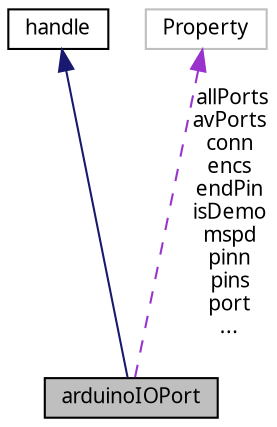 digraph "arduinoIOPort"
{
 // LATEX_PDF_SIZE
  edge [fontname="Graublau Slab",fontsize="10",labelfontname="Graublau Slab",labelfontsize="10"];
  node [fontname="Graublau Slab",fontsize="10",shape=record];
  Node1 [label="arduinoIOPort",height=0.2,width=0.4,color="black", fillcolor="grey75", style="filled", fontcolor="black",tooltip=" "];
  Node2 -> Node1 [dir="back",color="midnightblue",fontsize="10",style="solid",fontname="Graublau Slab"];
  Node2 [label="handle",height=0.2,width=0.4,color="black", fillcolor="white", style="filled",URL="$classhandle.html",tooltip=" "];
  Node3 -> Node1 [dir="back",color="darkorchid3",fontsize="10",style="dashed",label=" allPorts\navPorts\nconn\nencs\nendPin\nisDemo\nmspd\npinn\npins\nport\n..." ,fontname="Graublau Slab"];
  Node3 [label="Property",height=0.2,width=0.4,color="grey75", fillcolor="white", style="filled",tooltip=" "];
}

